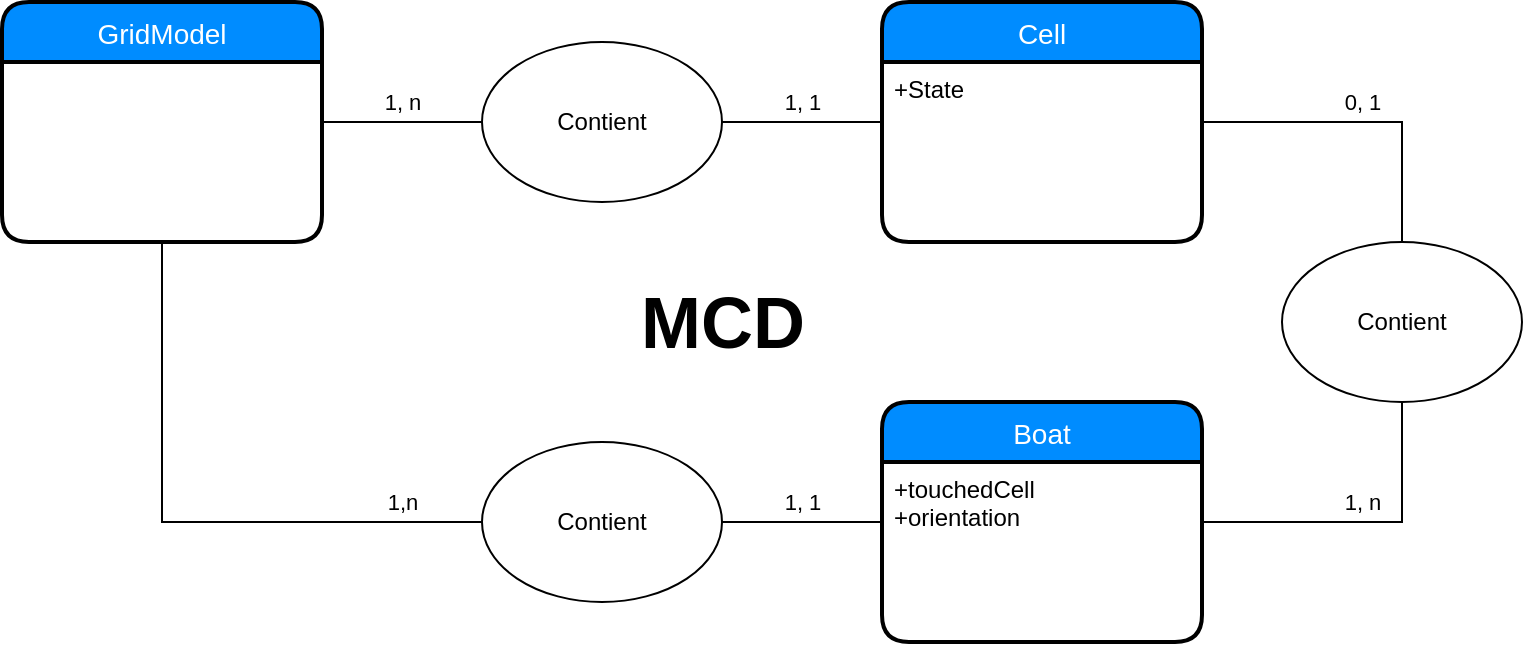 <mxfile version="12.2.9" type="device" pages="1"><diagram id="JgxXynzM79wwzmtsW8tv" name="Page-1"><mxGraphModel dx="1422" dy="791" grid="1" gridSize="10" guides="1" tooltips="1" connect="1" arrows="1" fold="1" page="1" pageScale="1" pageWidth="583" pageHeight="827" math="0" shadow="0"><root><mxCell id="0"/><mxCell id="1" parent="0"/><mxCell id="mQy8GSjAoz2IDDZWzNxj-14" value="1, n" style="edgeStyle=orthogonalEdgeStyle;rounded=0;orthogonalLoop=1;jettySize=auto;html=1;endArrow=none;endFill=0;" edge="1" parent="1" source="mQy8GSjAoz2IDDZWzNxj-1" target="mQy8GSjAoz2IDDZWzNxj-11"><mxGeometry y="10" relative="1" as="geometry"><mxPoint as="offset"/></mxGeometry></mxCell><mxCell id="mQy8GSjAoz2IDDZWzNxj-19" value="1,n" style="edgeStyle=orthogonalEdgeStyle;rounded=0;orthogonalLoop=1;jettySize=auto;html=1;exitX=0.5;exitY=1;exitDx=0;exitDy=0;entryX=0;entryY=0.5;entryDx=0;entryDy=0;endArrow=none;endFill=0;" edge="1" parent="1" source="mQy8GSjAoz2IDDZWzNxj-1" target="mQy8GSjAoz2IDDZWzNxj-17"><mxGeometry x="0.733" y="10" relative="1" as="geometry"><mxPoint as="offset"/></mxGeometry></mxCell><mxCell id="mQy8GSjAoz2IDDZWzNxj-1" value="GridModel" style="swimlane;childLayout=stackLayout;horizontal=1;startSize=30;horizontalStack=0;fillColor=#008cff;fontColor=#FFFFFF;rounded=1;fontSize=14;fontStyle=0;strokeWidth=2;resizeParent=0;resizeLast=1;shadow=0;dashed=0;align=center;" vertex="1" parent="1"><mxGeometry x="40" y="200" width="160" height="120" as="geometry"/></mxCell><mxCell id="mQy8GSjAoz2IDDZWzNxj-16" value="1, 1" style="edgeStyle=orthogonalEdgeStyle;rounded=0;orthogonalLoop=1;jettySize=auto;html=1;endArrow=none;endFill=0;" edge="1" parent="1" source="mQy8GSjAoz2IDDZWzNxj-3" target="mQy8GSjAoz2IDDZWzNxj-11"><mxGeometry y="-10" relative="1" as="geometry"><mxPoint as="offset"/></mxGeometry></mxCell><mxCell id="mQy8GSjAoz2IDDZWzNxj-29" value="0, 1" style="edgeStyle=orthogonalEdgeStyle;rounded=0;orthogonalLoop=1;jettySize=auto;html=1;entryX=0.5;entryY=0;entryDx=0;entryDy=0;endArrow=none;endFill=0;" edge="1" parent="1" source="mQy8GSjAoz2IDDZWzNxj-3" target="mQy8GSjAoz2IDDZWzNxj-23"><mxGeometry y="10" relative="1" as="geometry"><mxPoint as="offset"/></mxGeometry></mxCell><mxCell id="mQy8GSjAoz2IDDZWzNxj-3" value="Cell" style="swimlane;childLayout=stackLayout;horizontal=1;startSize=30;horizontalStack=0;fillColor=#008cff;fontColor=#FFFFFF;rounded=1;fontSize=14;fontStyle=0;strokeWidth=2;resizeParent=0;resizeLast=1;shadow=0;dashed=0;align=center;" vertex="1" parent="1"><mxGeometry x="480" y="200" width="160" height="120" as="geometry"/></mxCell><mxCell id="mQy8GSjAoz2IDDZWzNxj-4" value="+State" style="align=left;strokeColor=none;fillColor=none;spacingLeft=4;fontSize=12;verticalAlign=top;resizable=0;rotatable=0;part=1;" vertex="1" parent="mQy8GSjAoz2IDDZWzNxj-3"><mxGeometry y="30" width="160" height="90" as="geometry"/></mxCell><mxCell id="mQy8GSjAoz2IDDZWzNxj-21" value="1, 1" style="edgeStyle=orthogonalEdgeStyle;rounded=0;orthogonalLoop=1;jettySize=auto;html=1;endArrow=none;endFill=0;" edge="1" parent="1" source="mQy8GSjAoz2IDDZWzNxj-5" target="mQy8GSjAoz2IDDZWzNxj-17"><mxGeometry y="-10" relative="1" as="geometry"><mxPoint as="offset"/></mxGeometry></mxCell><mxCell id="mQy8GSjAoz2IDDZWzNxj-28" value="1, n" style="edgeStyle=orthogonalEdgeStyle;rounded=0;orthogonalLoop=1;jettySize=auto;html=1;entryX=0.5;entryY=1;entryDx=0;entryDy=0;endArrow=none;endFill=0;" edge="1" parent="1" source="mQy8GSjAoz2IDDZWzNxj-5" target="mQy8GSjAoz2IDDZWzNxj-23"><mxGeometry y="10" relative="1" as="geometry"><mxPoint as="offset"/></mxGeometry></mxCell><mxCell id="mQy8GSjAoz2IDDZWzNxj-5" value="Boat" style="swimlane;childLayout=stackLayout;horizontal=1;startSize=30;horizontalStack=0;fillColor=#008cff;fontColor=#FFFFFF;rounded=1;fontSize=14;fontStyle=0;strokeWidth=2;resizeParent=0;resizeLast=1;shadow=0;dashed=0;align=center;" vertex="1" parent="1"><mxGeometry x="480" y="400" width="160" height="120" as="geometry"/></mxCell><mxCell id="mQy8GSjAoz2IDDZWzNxj-6" value="+touchedCell&#xA;+orientation" style="align=left;strokeColor=none;fillColor=none;spacingLeft=4;fontSize=12;verticalAlign=top;resizable=0;rotatable=0;part=1;" vertex="1" parent="mQy8GSjAoz2IDDZWzNxj-5"><mxGeometry y="30" width="160" height="90" as="geometry"/></mxCell><mxCell id="mQy8GSjAoz2IDDZWzNxj-11" value="Contient" style="ellipse;whiteSpace=wrap;html=1;" vertex="1" parent="1"><mxGeometry x="280" y="220" width="120" height="80" as="geometry"/></mxCell><mxCell id="mQy8GSjAoz2IDDZWzNxj-17" value="Contient" style="ellipse;whiteSpace=wrap;html=1;" vertex="1" parent="1"><mxGeometry x="280" y="420" width="120" height="80" as="geometry"/></mxCell><mxCell id="mQy8GSjAoz2IDDZWzNxj-23" value="Contient" style="ellipse;whiteSpace=wrap;html=1;" vertex="1" parent="1"><mxGeometry x="680" y="320" width="120" height="80" as="geometry"/></mxCell><mxCell id="mQy8GSjAoz2IDDZWzNxj-31" value="MCD" style="text;html=1;align=center;verticalAlign=middle;resizable=0;points=[];;autosize=1;fontSize=36;fontStyle=1" vertex="1" parent="1"><mxGeometry x="350" y="335" width="100" height="50" as="geometry"/></mxCell></root></mxGraphModel></diagram></mxfile>